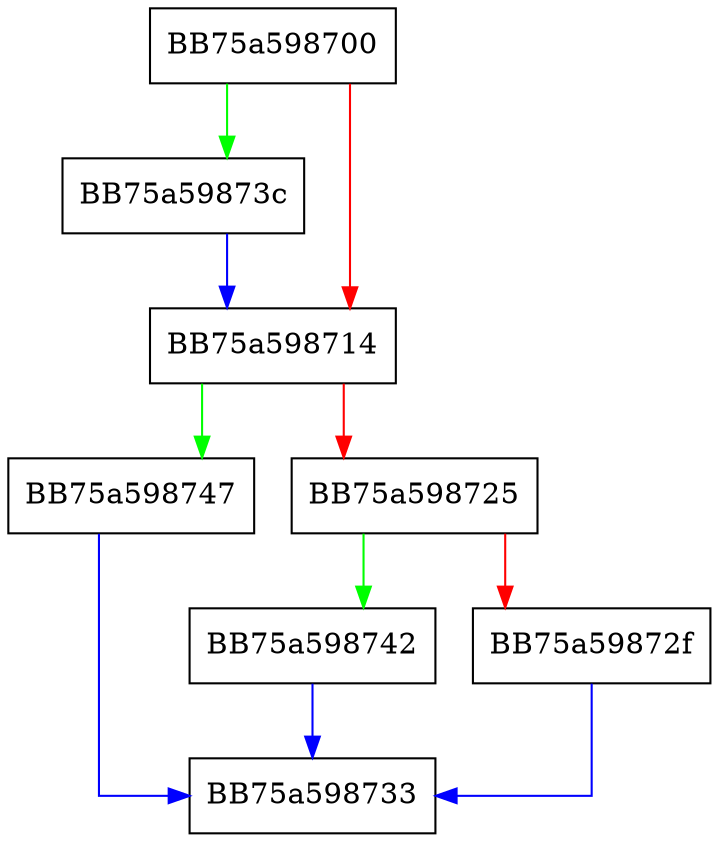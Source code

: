 digraph _Rrotate {
  node [shape="box"];
  graph [splines=ortho];
  BB75a598700 -> BB75a59873c [color="green"];
  BB75a598700 -> BB75a598714 [color="red"];
  BB75a598714 -> BB75a598747 [color="green"];
  BB75a598714 -> BB75a598725 [color="red"];
  BB75a598725 -> BB75a598742 [color="green"];
  BB75a598725 -> BB75a59872f [color="red"];
  BB75a59872f -> BB75a598733 [color="blue"];
  BB75a59873c -> BB75a598714 [color="blue"];
  BB75a598742 -> BB75a598733 [color="blue"];
  BB75a598747 -> BB75a598733 [color="blue"];
}